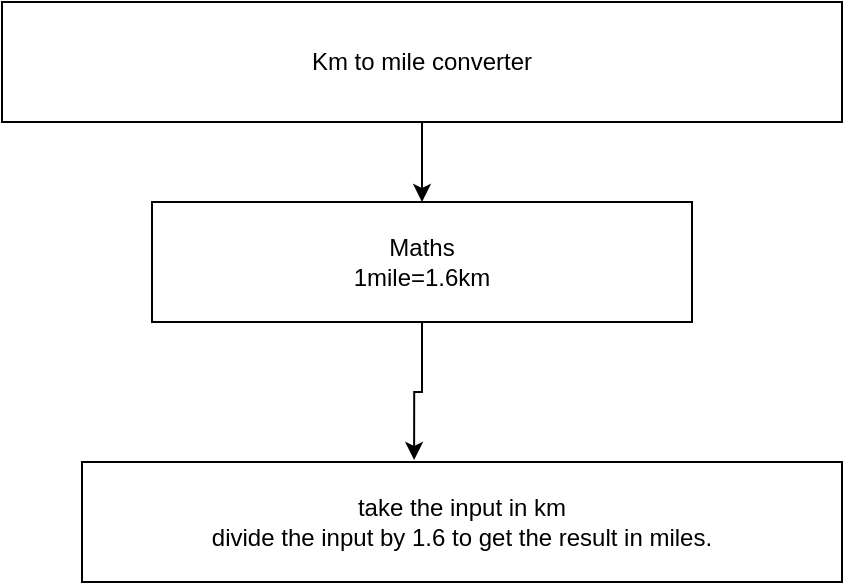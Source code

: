 <mxfile version="16.5.1" type="device"><diagram id="fMsTQqwgNrbvvQZHRtUa" name="Page-1"><mxGraphModel dx="868" dy="553" grid="1" gridSize="10" guides="1" tooltips="1" connect="1" arrows="1" fold="1" page="1" pageScale="1" pageWidth="850" pageHeight="1100" math="0" shadow="0"><root><mxCell id="0"/><mxCell id="1" parent="0"/><mxCell id="UEKB1y7MxrqV90uVMEsq-3" style="edgeStyle=orthogonalEdgeStyle;rounded=0;orthogonalLoop=1;jettySize=auto;html=1;exitX=0.5;exitY=1;exitDx=0;exitDy=0;" edge="1" parent="1" source="UEKB1y7MxrqV90uVMEsq-1" target="UEKB1y7MxrqV90uVMEsq-2"><mxGeometry relative="1" as="geometry"/></mxCell><mxCell id="UEKB1y7MxrqV90uVMEsq-1" value="Km to mile converter" style="rounded=0;whiteSpace=wrap;html=1;" vertex="1" parent="1"><mxGeometry x="220" y="90" width="420" height="60" as="geometry"/></mxCell><mxCell id="UEKB1y7MxrqV90uVMEsq-6" style="edgeStyle=orthogonalEdgeStyle;rounded=0;orthogonalLoop=1;jettySize=auto;html=1;exitX=0.5;exitY=1;exitDx=0;exitDy=0;entryX=0.437;entryY=-0.017;entryDx=0;entryDy=0;entryPerimeter=0;" edge="1" parent="1" source="UEKB1y7MxrqV90uVMEsq-2" target="UEKB1y7MxrqV90uVMEsq-5"><mxGeometry relative="1" as="geometry"/></mxCell><mxCell id="UEKB1y7MxrqV90uVMEsq-2" value="Maths&lt;br&gt;1mile=1.6km" style="rounded=0;whiteSpace=wrap;html=1;" vertex="1" parent="1"><mxGeometry x="295" y="190" width="270" height="60" as="geometry"/></mxCell><mxCell id="UEKB1y7MxrqV90uVMEsq-5" value="take the input in km&lt;br&gt;divide the input by 1.6 to get the result in miles." style="rounded=0;whiteSpace=wrap;html=1;" vertex="1" parent="1"><mxGeometry x="260" y="320" width="380" height="60" as="geometry"/></mxCell></root></mxGraphModel></diagram></mxfile>